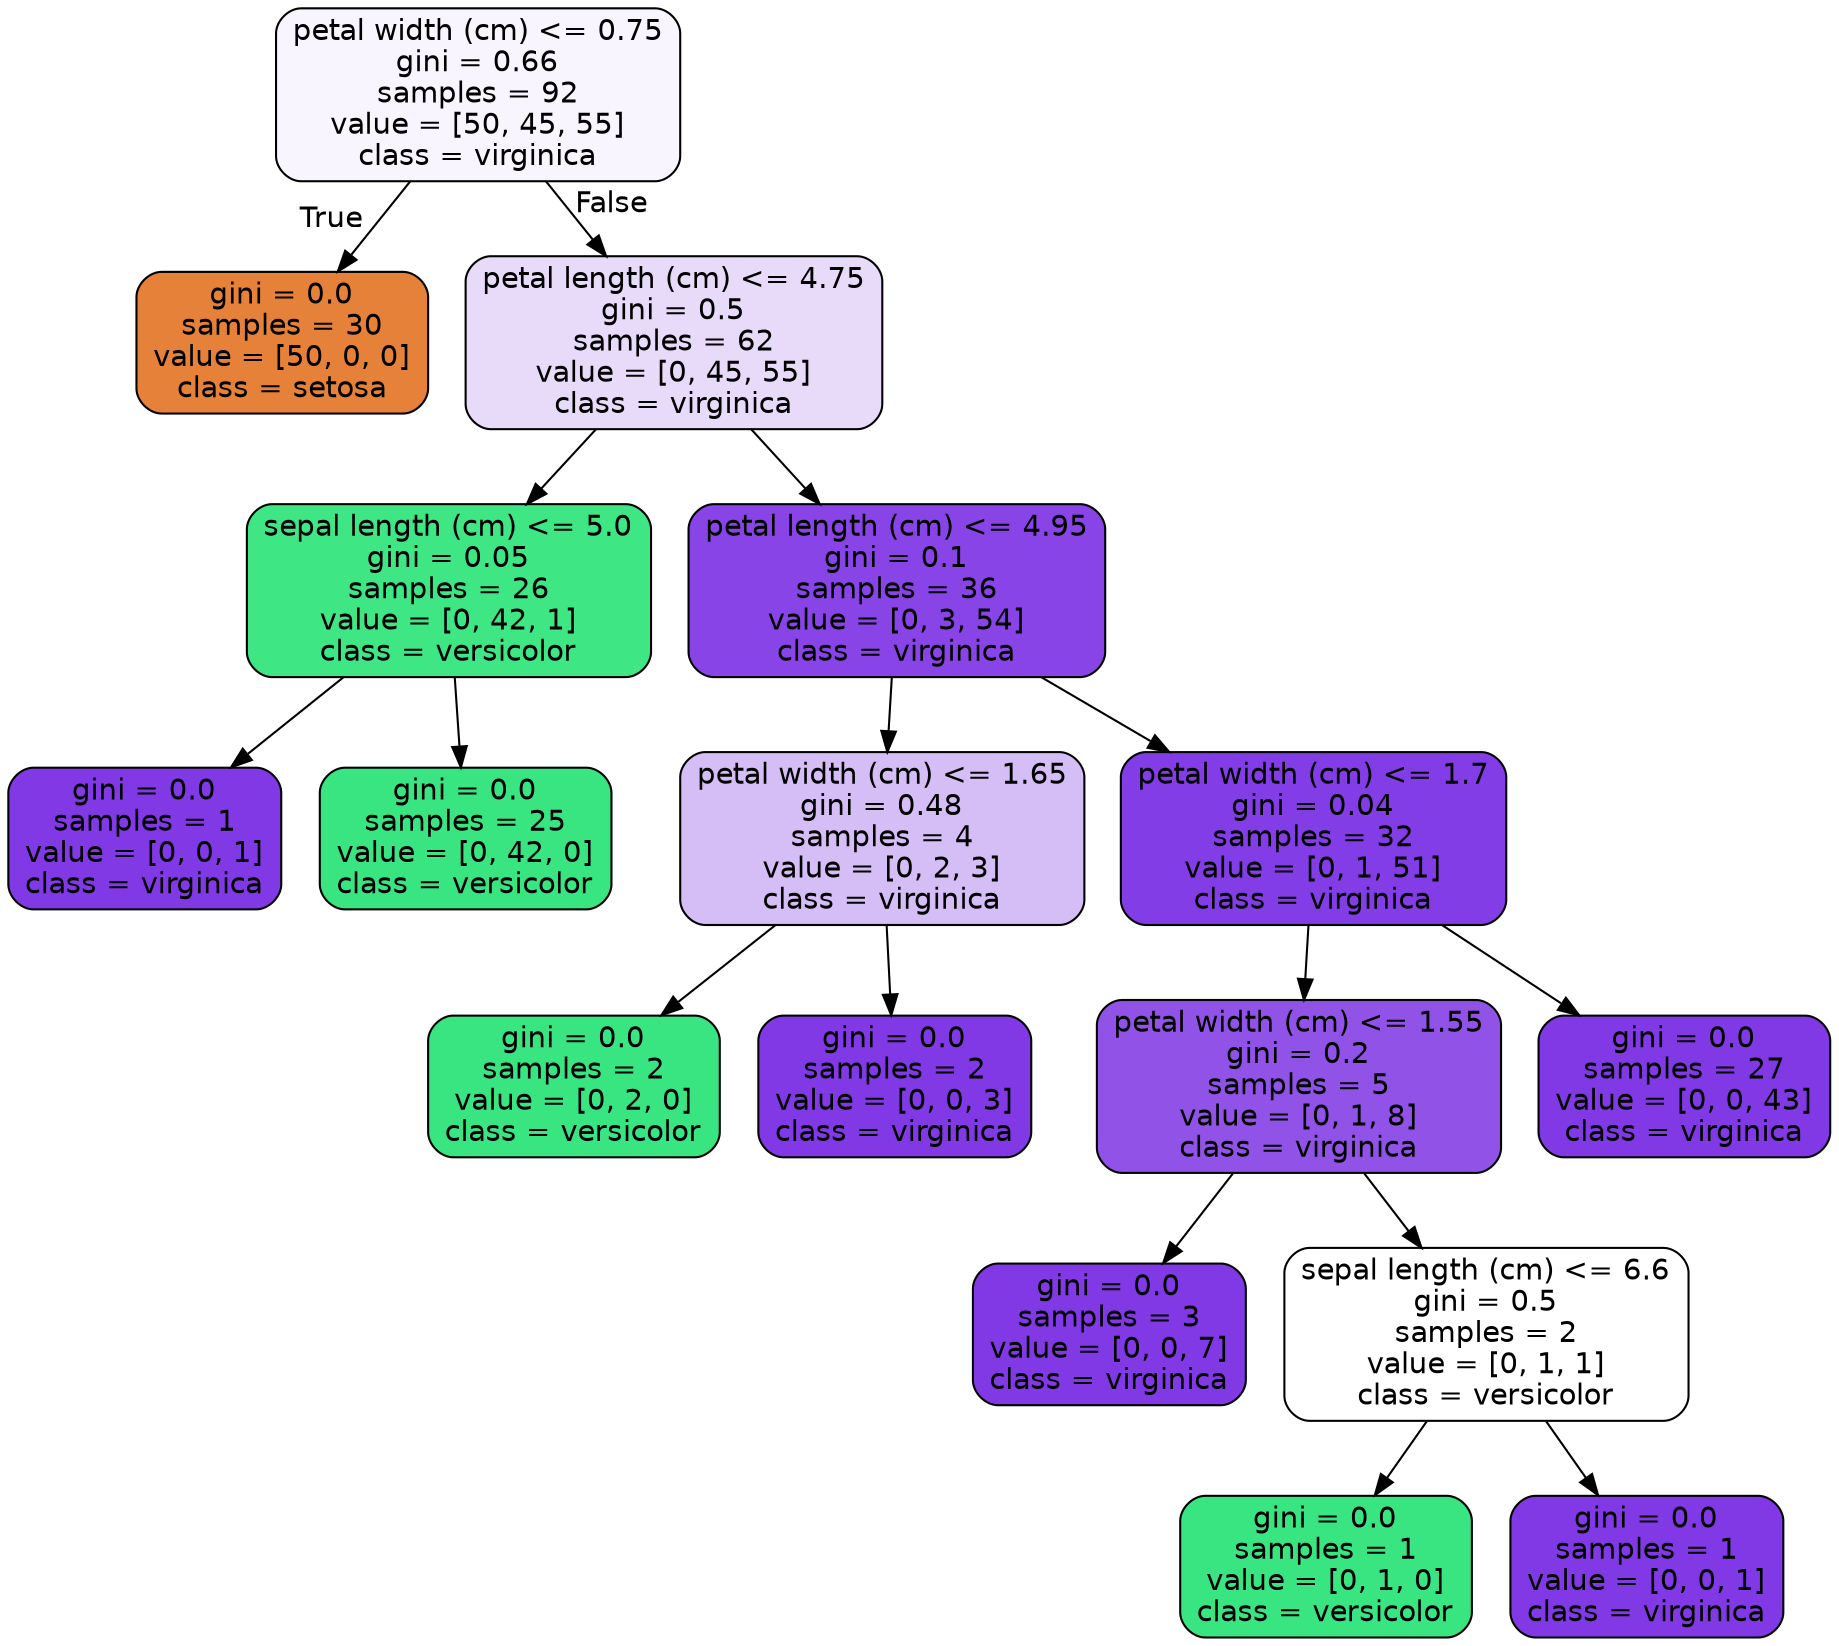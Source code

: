 digraph Tree {
node [shape=box, style="filled, rounded", color="black", fontname=helvetica] ;
edge [fontname=helvetica] ;
0 [label="petal width (cm) <= 0.75\ngini = 0.66\nsamples = 92\nvalue = [50, 45, 55]\nclass = virginica", fillcolor="#f9f5fe"] ;
1 [label="gini = 0.0\nsamples = 30\nvalue = [50, 0, 0]\nclass = setosa", fillcolor="#e58139"] ;
0 -> 1 [labeldistance=2.5, labelangle=45, headlabel="True"] ;
2 [label="petal length (cm) <= 4.75\ngini = 0.5\nsamples = 62\nvalue = [0, 45, 55]\nclass = virginica", fillcolor="#e8dbfa"] ;
0 -> 2 [labeldistance=2.5, labelangle=-45, headlabel="False"] ;
3 [label="sepal length (cm) <= 5.0\ngini = 0.05\nsamples = 26\nvalue = [0, 42, 1]\nclass = versicolor", fillcolor="#3ee684"] ;
2 -> 3 ;
4 [label="gini = 0.0\nsamples = 1\nvalue = [0, 0, 1]\nclass = virginica", fillcolor="#8139e5"] ;
3 -> 4 ;
5 [label="gini = 0.0\nsamples = 25\nvalue = [0, 42, 0]\nclass = versicolor", fillcolor="#39e581"] ;
3 -> 5 ;
6 [label="petal length (cm) <= 4.95\ngini = 0.1\nsamples = 36\nvalue = [0, 3, 54]\nclass = virginica", fillcolor="#8844e6"] ;
2 -> 6 ;
7 [label="petal width (cm) <= 1.65\ngini = 0.48\nsamples = 4\nvalue = [0, 2, 3]\nclass = virginica", fillcolor="#d5bdf6"] ;
6 -> 7 ;
8 [label="gini = 0.0\nsamples = 2\nvalue = [0, 2, 0]\nclass = versicolor", fillcolor="#39e581"] ;
7 -> 8 ;
9 [label="gini = 0.0\nsamples = 2\nvalue = [0, 0, 3]\nclass = virginica", fillcolor="#8139e5"] ;
7 -> 9 ;
10 [label="petal width (cm) <= 1.7\ngini = 0.04\nsamples = 32\nvalue = [0, 1, 51]\nclass = virginica", fillcolor="#833de6"] ;
6 -> 10 ;
11 [label="petal width (cm) <= 1.55\ngini = 0.2\nsamples = 5\nvalue = [0, 1, 8]\nclass = virginica", fillcolor="#9152e8"] ;
10 -> 11 ;
12 [label="gini = 0.0\nsamples = 3\nvalue = [0, 0, 7]\nclass = virginica", fillcolor="#8139e5"] ;
11 -> 12 ;
13 [label="sepal length (cm) <= 6.6\ngini = 0.5\nsamples = 2\nvalue = [0, 1, 1]\nclass = versicolor", fillcolor="#ffffff"] ;
11 -> 13 ;
14 [label="gini = 0.0\nsamples = 1\nvalue = [0, 1, 0]\nclass = versicolor", fillcolor="#39e581"] ;
13 -> 14 ;
15 [label="gini = 0.0\nsamples = 1\nvalue = [0, 0, 1]\nclass = virginica", fillcolor="#8139e5"] ;
13 -> 15 ;
16 [label="gini = 0.0\nsamples = 27\nvalue = [0, 0, 43]\nclass = virginica", fillcolor="#8139e5"] ;
10 -> 16 ;
}